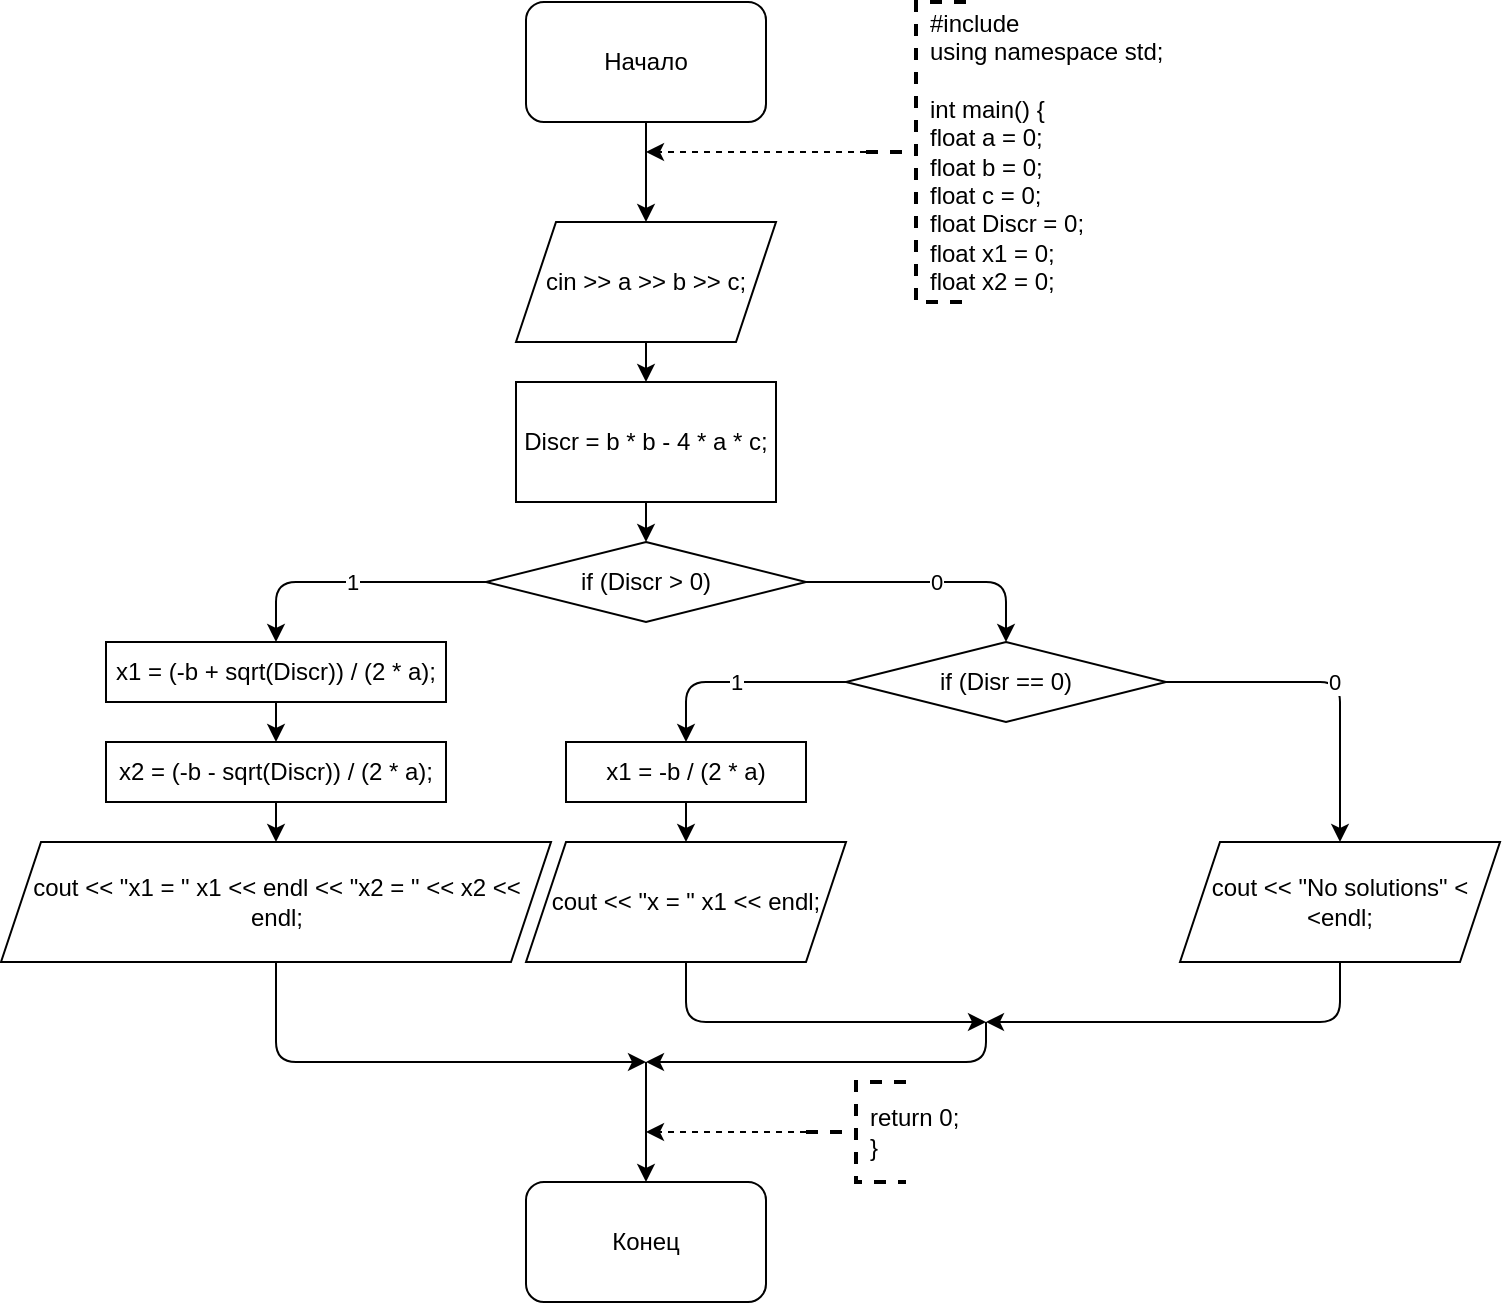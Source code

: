 <mxfile version="13.9.9" type="device"><diagram id="ZCbo36H_IlsKz7Bcbx3B" name="Страница 1"><mxGraphModel dx="1024" dy="592" grid="1" gridSize="10" guides="1" tooltips="1" connect="1" arrows="1" fold="1" page="1" pageScale="1" pageWidth="827" pageHeight="1169" math="0" shadow="0"><root><mxCell id="0"/><mxCell id="1" parent="0"/><mxCell id="NR7U2HDgMYpNWNiKUkP3-19" style="edgeStyle=orthogonalEdgeStyle;rounded=1;orthogonalLoop=1;jettySize=auto;html=1;entryX=0.5;entryY=0;entryDx=0;entryDy=0;" edge="1" parent="1" source="NR7U2HDgMYpNWNiKUkP3-1" target="NR7U2HDgMYpNWNiKUkP3-2"><mxGeometry relative="1" as="geometry"/></mxCell><mxCell id="NR7U2HDgMYpNWNiKUkP3-1" value="Начало" style="rounded=1;whiteSpace=wrap;html=1;" vertex="1" parent="1"><mxGeometry x="340" y="10" width="120" height="60" as="geometry"/></mxCell><mxCell id="NR7U2HDgMYpNWNiKUkP3-20" style="edgeStyle=orthogonalEdgeStyle;rounded=1;orthogonalLoop=1;jettySize=auto;html=1;" edge="1" parent="1" source="NR7U2HDgMYpNWNiKUkP3-2" target="NR7U2HDgMYpNWNiKUkP3-3"><mxGeometry relative="1" as="geometry"/></mxCell><mxCell id="NR7U2HDgMYpNWNiKUkP3-2" value="cin &amp;gt;&amp;gt; a &amp;gt;&amp;gt; b &amp;gt;&amp;gt; c;" style="shape=parallelogram;perimeter=parallelogramPerimeter;whiteSpace=wrap;html=1;fixedSize=1;" vertex="1" parent="1"><mxGeometry x="335" y="120" width="130" height="60" as="geometry"/></mxCell><mxCell id="NR7U2HDgMYpNWNiKUkP3-21" style="edgeStyle=orthogonalEdgeStyle;rounded=1;orthogonalLoop=1;jettySize=auto;html=1;" edge="1" parent="1" source="NR7U2HDgMYpNWNiKUkP3-3" target="NR7U2HDgMYpNWNiKUkP3-4"><mxGeometry relative="1" as="geometry"/></mxCell><mxCell id="NR7U2HDgMYpNWNiKUkP3-3" value="Discr = b * b - 4 * a * c;" style="rounded=0;whiteSpace=wrap;html=1;" vertex="1" parent="1"><mxGeometry x="335" y="200" width="130" height="60" as="geometry"/></mxCell><mxCell id="NR7U2HDgMYpNWNiKUkP3-5" value="1" style="edgeStyle=orthogonalEdgeStyle;rounded=1;orthogonalLoop=1;jettySize=auto;html=1;" edge="1" parent="1" source="NR7U2HDgMYpNWNiKUkP3-4" target="NR7U2HDgMYpNWNiKUkP3-6"><mxGeometry relative="1" as="geometry"><mxPoint x="250" y="330" as="targetPoint"/></mxGeometry></mxCell><mxCell id="NR7U2HDgMYpNWNiKUkP3-11" value="0" style="edgeStyle=orthogonalEdgeStyle;rounded=1;orthogonalLoop=1;jettySize=auto;html=1;" edge="1" parent="1" source="NR7U2HDgMYpNWNiKUkP3-4" target="NR7U2HDgMYpNWNiKUkP3-12"><mxGeometry relative="1" as="geometry"><mxPoint x="600" y="310" as="targetPoint"/></mxGeometry></mxCell><mxCell id="NR7U2HDgMYpNWNiKUkP3-4" value="if (Discr &amp;gt; 0)" style="rhombus;whiteSpace=wrap;html=1;" vertex="1" parent="1"><mxGeometry x="320" y="280" width="160" height="40" as="geometry"/></mxCell><mxCell id="NR7U2HDgMYpNWNiKUkP3-8" style="edgeStyle=orthogonalEdgeStyle;rounded=1;orthogonalLoop=1;jettySize=auto;html=1;" edge="1" parent="1" source="NR7U2HDgMYpNWNiKUkP3-6" target="NR7U2HDgMYpNWNiKUkP3-7"><mxGeometry relative="1" as="geometry"/></mxCell><mxCell id="NR7U2HDgMYpNWNiKUkP3-6" value="x1 = (-b + sqrt(Discr)) / (2 * a);" style="rounded=0;whiteSpace=wrap;html=1;" vertex="1" parent="1"><mxGeometry x="130" y="330" width="170" height="30" as="geometry"/></mxCell><mxCell id="NR7U2HDgMYpNWNiKUkP3-10" style="edgeStyle=orthogonalEdgeStyle;rounded=1;orthogonalLoop=1;jettySize=auto;html=1;" edge="1" parent="1" source="NR7U2HDgMYpNWNiKUkP3-7" target="NR7U2HDgMYpNWNiKUkP3-9"><mxGeometry relative="1" as="geometry"/></mxCell><mxCell id="NR7U2HDgMYpNWNiKUkP3-7" value="x2 = (-b - sqrt(Discr)) / (2 * a);" style="rounded=0;whiteSpace=wrap;html=1;" vertex="1" parent="1"><mxGeometry x="130" y="380" width="170" height="30" as="geometry"/></mxCell><mxCell id="NR7U2HDgMYpNWNiKUkP3-9" value="cout &amp;lt;&amp;lt; &quot;x1 = &quot; x1 &amp;lt;&amp;lt; endl &amp;lt;&amp;lt; &quot;x2 = &quot; &amp;lt;&amp;lt; x2 &amp;lt;&amp;lt; endl;" style="shape=parallelogram;perimeter=parallelogramPerimeter;whiteSpace=wrap;html=1;fixedSize=1;" vertex="1" parent="1"><mxGeometry x="77.5" y="430" width="275" height="60" as="geometry"/></mxCell><mxCell id="NR7U2HDgMYpNWNiKUkP3-13" value="1" style="edgeStyle=orthogonalEdgeStyle;rounded=1;orthogonalLoop=1;jettySize=auto;html=1;" edge="1" parent="1" source="NR7U2HDgMYpNWNiKUkP3-12" target="NR7U2HDgMYpNWNiKUkP3-14"><mxGeometry relative="1" as="geometry"><mxPoint x="420" y="360" as="targetPoint"/></mxGeometry></mxCell><mxCell id="NR7U2HDgMYpNWNiKUkP3-17" value="0" style="edgeStyle=orthogonalEdgeStyle;rounded=1;orthogonalLoop=1;jettySize=auto;html=1;" edge="1" parent="1" source="NR7U2HDgMYpNWNiKUkP3-12" target="NR7U2HDgMYpNWNiKUkP3-18"><mxGeometry relative="1" as="geometry"><mxPoint x="730" y="370" as="targetPoint"/></mxGeometry></mxCell><mxCell id="NR7U2HDgMYpNWNiKUkP3-12" value="if (Disr == 0)" style="rhombus;whiteSpace=wrap;html=1;" vertex="1" parent="1"><mxGeometry x="500" y="330" width="160" height="40" as="geometry"/></mxCell><mxCell id="NR7U2HDgMYpNWNiKUkP3-16" style="edgeStyle=orthogonalEdgeStyle;rounded=1;orthogonalLoop=1;jettySize=auto;html=1;" edge="1" parent="1" source="NR7U2HDgMYpNWNiKUkP3-14" target="NR7U2HDgMYpNWNiKUkP3-15"><mxGeometry relative="1" as="geometry"/></mxCell><mxCell id="NR7U2HDgMYpNWNiKUkP3-14" value="x1 = -b / (2 * a)" style="rounded=0;whiteSpace=wrap;html=1;" vertex="1" parent="1"><mxGeometry x="360" y="380" width="120" height="30" as="geometry"/></mxCell><mxCell id="NR7U2HDgMYpNWNiKUkP3-15" value="cout &amp;lt;&amp;lt; &quot;x = &quot; x1 &amp;lt;&amp;lt; endl;" style="shape=parallelogram;perimeter=parallelogramPerimeter;whiteSpace=wrap;html=1;fixedSize=1;" vertex="1" parent="1"><mxGeometry x="340" y="430" width="160" height="60" as="geometry"/></mxCell><mxCell id="NR7U2HDgMYpNWNiKUkP3-18" value="cout &amp;lt;&amp;lt; &quot;No solutions&quot; &amp;lt; &amp;lt;endl;" style="shape=parallelogram;perimeter=parallelogramPerimeter;whiteSpace=wrap;html=1;fixedSize=1;" vertex="1" parent="1"><mxGeometry x="667" y="430" width="160" height="60" as="geometry"/></mxCell><mxCell id="NR7U2HDgMYpNWNiKUkP3-22" value="" style="endArrow=classic;html=1;exitX=0.5;exitY=1;exitDx=0;exitDy=0;" edge="1" parent="1" source="NR7U2HDgMYpNWNiKUkP3-15"><mxGeometry width="50" height="50" relative="1" as="geometry"><mxPoint x="390" y="670" as="sourcePoint"/><mxPoint x="570" y="520" as="targetPoint"/><Array as="points"><mxPoint x="420" y="520"/></Array></mxGeometry></mxCell><mxCell id="NR7U2HDgMYpNWNiKUkP3-23" value="" style="endArrow=classic;html=1;exitX=0.5;exitY=1;exitDx=0;exitDy=0;" edge="1" parent="1" source="NR7U2HDgMYpNWNiKUkP3-18"><mxGeometry width="50" height="50" relative="1" as="geometry"><mxPoint x="390" y="670" as="sourcePoint"/><mxPoint x="570" y="520" as="targetPoint"/><Array as="points"><mxPoint x="747" y="520"/></Array></mxGeometry></mxCell><mxCell id="NR7U2HDgMYpNWNiKUkP3-24" value="" style="endArrow=classic;html=1;exitX=0.5;exitY=1;exitDx=0;exitDy=0;" edge="1" parent="1" source="NR7U2HDgMYpNWNiKUkP3-9"><mxGeometry width="50" height="50" relative="1" as="geometry"><mxPoint x="390" y="670" as="sourcePoint"/><mxPoint x="400" y="540" as="targetPoint"/><Array as="points"><mxPoint x="215" y="540"/></Array></mxGeometry></mxCell><mxCell id="NR7U2HDgMYpNWNiKUkP3-25" value="" style="endArrow=classic;html=1;" edge="1" parent="1"><mxGeometry width="50" height="50" relative="1" as="geometry"><mxPoint x="570" y="520" as="sourcePoint"/><mxPoint x="400" y="540" as="targetPoint"/><Array as="points"><mxPoint x="570" y="540"/></Array></mxGeometry></mxCell><mxCell id="NR7U2HDgMYpNWNiKUkP3-26" value="" style="endArrow=classic;html=1;" edge="1" parent="1" target="NR7U2HDgMYpNWNiKUkP3-27"><mxGeometry width="50" height="50" relative="1" as="geometry"><mxPoint x="400" y="540" as="sourcePoint"/><mxPoint x="400" y="600" as="targetPoint"/></mxGeometry></mxCell><mxCell id="NR7U2HDgMYpNWNiKUkP3-27" value="Конец" style="rounded=1;whiteSpace=wrap;html=1;" vertex="1" parent="1"><mxGeometry x="340" y="600" width="120" height="60" as="geometry"/></mxCell><mxCell id="NR7U2HDgMYpNWNiKUkP3-29" style="edgeStyle=orthogonalEdgeStyle;rounded=1;orthogonalLoop=1;jettySize=auto;html=1;dashed=1;" edge="1" parent="1" source="NR7U2HDgMYpNWNiKUkP3-28"><mxGeometry relative="1" as="geometry"><mxPoint x="400" y="85" as="targetPoint"/></mxGeometry></mxCell><mxCell id="NR7U2HDgMYpNWNiKUkP3-28" value="" style="strokeWidth=2;html=1;shape=mxgraph.flowchart.annotation_2;align=left;labelPosition=right;pointerEvents=1;dashed=1;" vertex="1" parent="1"><mxGeometry x="510" y="10" width="50" height="150" as="geometry"/></mxCell><mxCell id="NR7U2HDgMYpNWNiKUkP3-30" value="#include&lt;br&gt;using namespace std;&lt;br&gt;&lt;br&gt;int main() {&lt;br&gt;float a = 0;&lt;br&gt;float b = 0;&lt;br&gt;float c = 0;&lt;br&gt;float Discr = 0;&lt;br&gt;float x1 = 0;&lt;br&gt;float x2 = 0;" style="text;html=1;strokeColor=none;fillColor=none;align=left;verticalAlign=middle;whiteSpace=wrap;rounded=0;dashed=1;" vertex="1" parent="1"><mxGeometry x="540" y="20" width="190" height="130" as="geometry"/></mxCell><mxCell id="NR7U2HDgMYpNWNiKUkP3-32" style="edgeStyle=orthogonalEdgeStyle;rounded=1;orthogonalLoop=1;jettySize=auto;html=1;dashed=1;" edge="1" parent="1" source="NR7U2HDgMYpNWNiKUkP3-31"><mxGeometry relative="1" as="geometry"><mxPoint x="400" y="575" as="targetPoint"/></mxGeometry></mxCell><mxCell id="NR7U2HDgMYpNWNiKUkP3-31" value="" style="strokeWidth=2;html=1;shape=mxgraph.flowchart.annotation_2;align=left;labelPosition=right;pointerEvents=1;dashed=1;" vertex="1" parent="1"><mxGeometry x="480" y="550" width="50" height="50" as="geometry"/></mxCell><mxCell id="NR7U2HDgMYpNWNiKUkP3-33" value="return 0;&lt;br&gt;}" style="text;html=1;strokeColor=none;fillColor=none;align=left;verticalAlign=middle;whiteSpace=wrap;rounded=0;dashed=1;" vertex="1" parent="1"><mxGeometry x="510" y="550" width="100" height="50" as="geometry"/></mxCell></root></mxGraphModel></diagram></mxfile>